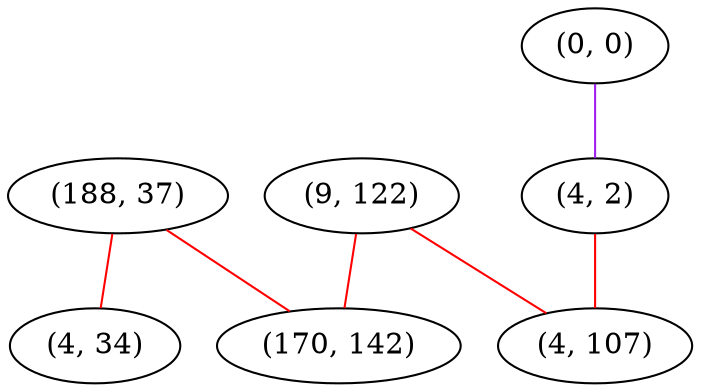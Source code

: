 graph "" {
"(9, 122)";
"(188, 37)";
"(0, 0)";
"(170, 142)";
"(4, 34)";
"(4, 2)";
"(4, 107)";
"(9, 122)" -- "(170, 142)"  [color=red, key=0, weight=1];
"(9, 122)" -- "(4, 107)"  [color=red, key=0, weight=1];
"(188, 37)" -- "(4, 34)"  [color=red, key=0, weight=1];
"(188, 37)" -- "(170, 142)"  [color=red, key=0, weight=1];
"(0, 0)" -- "(4, 2)"  [color=purple, key=0, weight=4];
"(4, 2)" -- "(4, 107)"  [color=red, key=0, weight=1];
}
